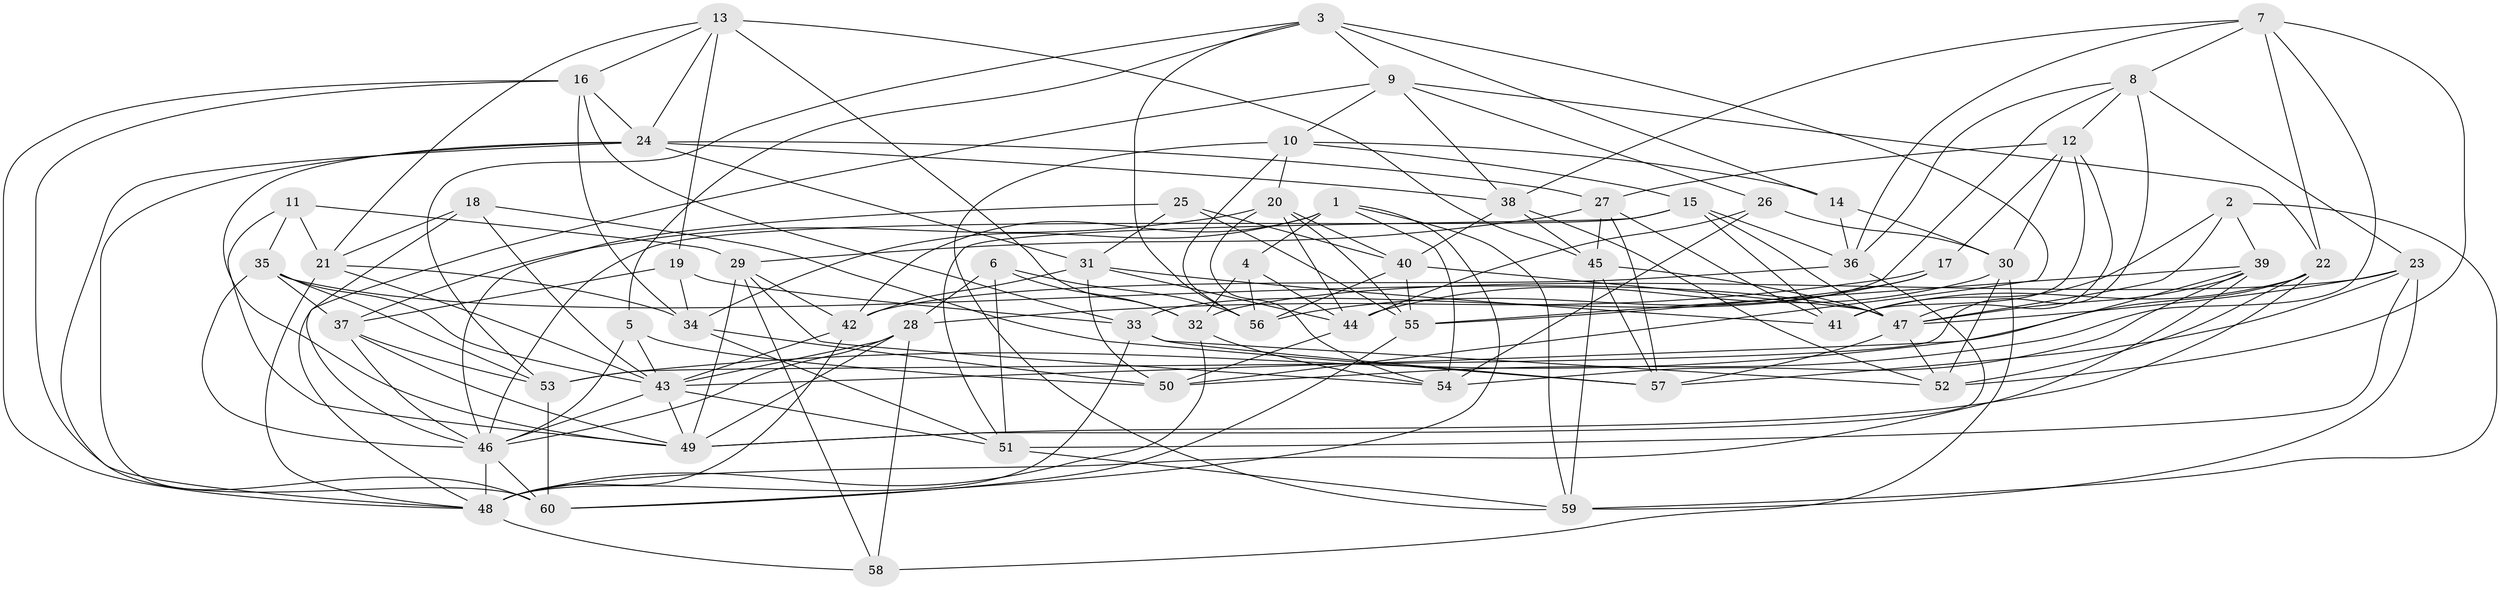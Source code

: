 // original degree distribution, {4: 1.0}
// Generated by graph-tools (version 1.1) at 2025/50/03/09/25 03:50:57]
// undirected, 60 vertices, 178 edges
graph export_dot {
graph [start="1"]
  node [color=gray90,style=filled];
  1;
  2;
  3;
  4;
  5;
  6;
  7;
  8;
  9;
  10;
  11;
  12;
  13;
  14;
  15;
  16;
  17;
  18;
  19;
  20;
  21;
  22;
  23;
  24;
  25;
  26;
  27;
  28;
  29;
  30;
  31;
  32;
  33;
  34;
  35;
  36;
  37;
  38;
  39;
  40;
  41;
  42;
  43;
  44;
  45;
  46;
  47;
  48;
  49;
  50;
  51;
  52;
  53;
  54;
  55;
  56;
  57;
  58;
  59;
  60;
  1 -- 4 [weight=1.0];
  1 -- 34 [weight=1.0];
  1 -- 42 [weight=1.0];
  1 -- 54 [weight=1.0];
  1 -- 59 [weight=1.0];
  1 -- 60 [weight=1.0];
  2 -- 39 [weight=1.0];
  2 -- 41 [weight=1.0];
  2 -- 47 [weight=1.0];
  2 -- 59 [weight=1.0];
  3 -- 5 [weight=1.0];
  3 -- 9 [weight=1.0];
  3 -- 14 [weight=1.0];
  3 -- 50 [weight=1.0];
  3 -- 53 [weight=1.0];
  3 -- 56 [weight=1.0];
  4 -- 32 [weight=1.0];
  4 -- 44 [weight=1.0];
  4 -- 56 [weight=1.0];
  5 -- 43 [weight=1.0];
  5 -- 46 [weight=1.0];
  5 -- 50 [weight=1.0];
  6 -- 28 [weight=1.0];
  6 -- 32 [weight=1.0];
  6 -- 51 [weight=1.0];
  6 -- 56 [weight=1.0];
  7 -- 8 [weight=1.0];
  7 -- 22 [weight=1.0];
  7 -- 36 [weight=1.0];
  7 -- 38 [weight=1.0];
  7 -- 50 [weight=1.0];
  7 -- 52 [weight=1.0];
  8 -- 12 [weight=1.0];
  8 -- 23 [weight=1.0];
  8 -- 33 [weight=1.0];
  8 -- 36 [weight=1.0];
  8 -- 53 [weight=1.0];
  9 -- 10 [weight=1.0];
  9 -- 22 [weight=1.0];
  9 -- 26 [weight=1.0];
  9 -- 38 [weight=1.0];
  9 -- 48 [weight=1.0];
  10 -- 14 [weight=1.0];
  10 -- 15 [weight=1.0];
  10 -- 20 [weight=1.0];
  10 -- 56 [weight=1.0];
  10 -- 59 [weight=1.0];
  11 -- 21 [weight=1.0];
  11 -- 29 [weight=1.0];
  11 -- 35 [weight=1.0];
  11 -- 49 [weight=1.0];
  12 -- 17 [weight=1.0];
  12 -- 27 [weight=1.0];
  12 -- 30 [weight=1.0];
  12 -- 41 [weight=1.0];
  12 -- 47 [weight=1.0];
  13 -- 16 [weight=1.0];
  13 -- 19 [weight=1.0];
  13 -- 21 [weight=1.0];
  13 -- 24 [weight=1.0];
  13 -- 32 [weight=1.0];
  13 -- 45 [weight=1.0];
  14 -- 30 [weight=1.0];
  14 -- 36 [weight=1.0];
  15 -- 36 [weight=1.0];
  15 -- 41 [weight=1.0];
  15 -- 46 [weight=1.0];
  15 -- 47 [weight=1.0];
  15 -- 51 [weight=1.0];
  16 -- 24 [weight=1.0];
  16 -- 33 [weight=1.0];
  16 -- 34 [weight=1.0];
  16 -- 48 [weight=1.0];
  16 -- 60 [weight=1.0];
  17 -- 28 [weight=1.0];
  17 -- 55 [weight=1.0];
  17 -- 56 [weight=1.0];
  18 -- 21 [weight=1.0];
  18 -- 43 [weight=1.0];
  18 -- 46 [weight=1.0];
  18 -- 57 [weight=1.0];
  19 -- 33 [weight=1.0];
  19 -- 34 [weight=1.0];
  19 -- 37 [weight=1.0];
  20 -- 37 [weight=1.0];
  20 -- 40 [weight=1.0];
  20 -- 44 [weight=1.0];
  20 -- 54 [weight=1.0];
  20 -- 55 [weight=1.0];
  21 -- 34 [weight=1.0];
  21 -- 43 [weight=1.0];
  21 -- 48 [weight=1.0];
  22 -- 41 [weight=1.0];
  22 -- 49 [weight=1.0];
  22 -- 52 [weight=1.0];
  22 -- 53 [weight=1.0];
  23 -- 32 [weight=1.0];
  23 -- 47 [weight=1.0];
  23 -- 51 [weight=1.0];
  23 -- 57 [weight=1.0];
  23 -- 59 [weight=1.0];
  24 -- 27 [weight=1.0];
  24 -- 31 [weight=1.0];
  24 -- 38 [weight=1.0];
  24 -- 48 [weight=1.0];
  24 -- 49 [weight=1.0];
  24 -- 60 [weight=1.0];
  25 -- 31 [weight=1.0];
  25 -- 40 [weight=1.0];
  25 -- 46 [weight=1.0];
  25 -- 55 [weight=1.0];
  26 -- 30 [weight=1.0];
  26 -- 44 [weight=1.0];
  26 -- 54 [weight=1.0];
  27 -- 29 [weight=1.0];
  27 -- 41 [weight=1.0];
  27 -- 45 [weight=1.0];
  27 -- 57 [weight=1.0];
  28 -- 43 [weight=1.0];
  28 -- 46 [weight=1.0];
  28 -- 49 [weight=1.0];
  28 -- 58 [weight=1.0];
  29 -- 42 [weight=1.0];
  29 -- 49 [weight=1.0];
  29 -- 54 [weight=1.0];
  29 -- 58 [weight=1.0];
  30 -- 44 [weight=1.0];
  30 -- 52 [weight=1.0];
  30 -- 58 [weight=1.0];
  31 -- 41 [weight=1.0];
  31 -- 42 [weight=1.0];
  31 -- 44 [weight=1.0];
  31 -- 50 [weight=1.0];
  32 -- 48 [weight=1.0];
  32 -- 54 [weight=1.0];
  33 -- 48 [weight=1.0];
  33 -- 52 [weight=1.0];
  33 -- 57 [weight=1.0];
  34 -- 50 [weight=1.0];
  34 -- 51 [weight=1.0];
  35 -- 37 [weight=1.0];
  35 -- 43 [weight=1.0];
  35 -- 46 [weight=1.0];
  35 -- 47 [weight=1.0];
  35 -- 53 [weight=1.0];
  36 -- 42 [weight=1.0];
  36 -- 49 [weight=1.0];
  37 -- 46 [weight=1.0];
  37 -- 49 [weight=1.0];
  37 -- 53 [weight=1.0];
  38 -- 40 [weight=1.0];
  38 -- 45 [weight=1.0];
  38 -- 52 [weight=1.0];
  39 -- 43 [weight=1.0];
  39 -- 47 [weight=1.0];
  39 -- 48 [weight=1.0];
  39 -- 54 [weight=1.0];
  39 -- 55 [weight=1.0];
  40 -- 47 [weight=1.0];
  40 -- 55 [weight=1.0];
  40 -- 56 [weight=1.0];
  42 -- 43 [weight=1.0];
  42 -- 48 [weight=1.0];
  43 -- 46 [weight=1.0];
  43 -- 49 [weight=1.0];
  43 -- 51 [weight=1.0];
  44 -- 50 [weight=1.0];
  45 -- 47 [weight=1.0];
  45 -- 57 [weight=1.0];
  45 -- 59 [weight=1.0];
  46 -- 48 [weight=1.0];
  46 -- 60 [weight=1.0];
  47 -- 52 [weight=1.0];
  47 -- 57 [weight=1.0];
  48 -- 58 [weight=1.0];
  51 -- 59 [weight=1.0];
  53 -- 60 [weight=1.0];
  55 -- 60 [weight=1.0];
}
